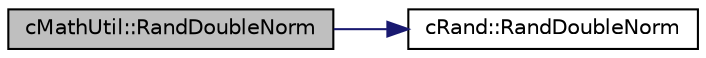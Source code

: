 digraph "cMathUtil::RandDoubleNorm"
{
 // LATEX_PDF_SIZE
  edge [fontname="Helvetica",fontsize="10",labelfontname="Helvetica",labelfontsize="10"];
  node [fontname="Helvetica",fontsize="10",shape=record];
  rankdir="LR";
  Node1 [label="cMathUtil::RandDoubleNorm",height=0.2,width=0.4,color="black", fillcolor="grey75", style="filled", fontcolor="black",tooltip=" "];
  Node1 -> Node2 [color="midnightblue",fontsize="10",style="solid",fontname="Helvetica"];
  Node2 [label="cRand::RandDoubleNorm",height=0.2,width=0.4,color="black", fillcolor="white", style="filled",URL="$classc_rand.html#a29d5dae6d3b0b51c1a4fba531bd6ec8f",tooltip=" "];
}

